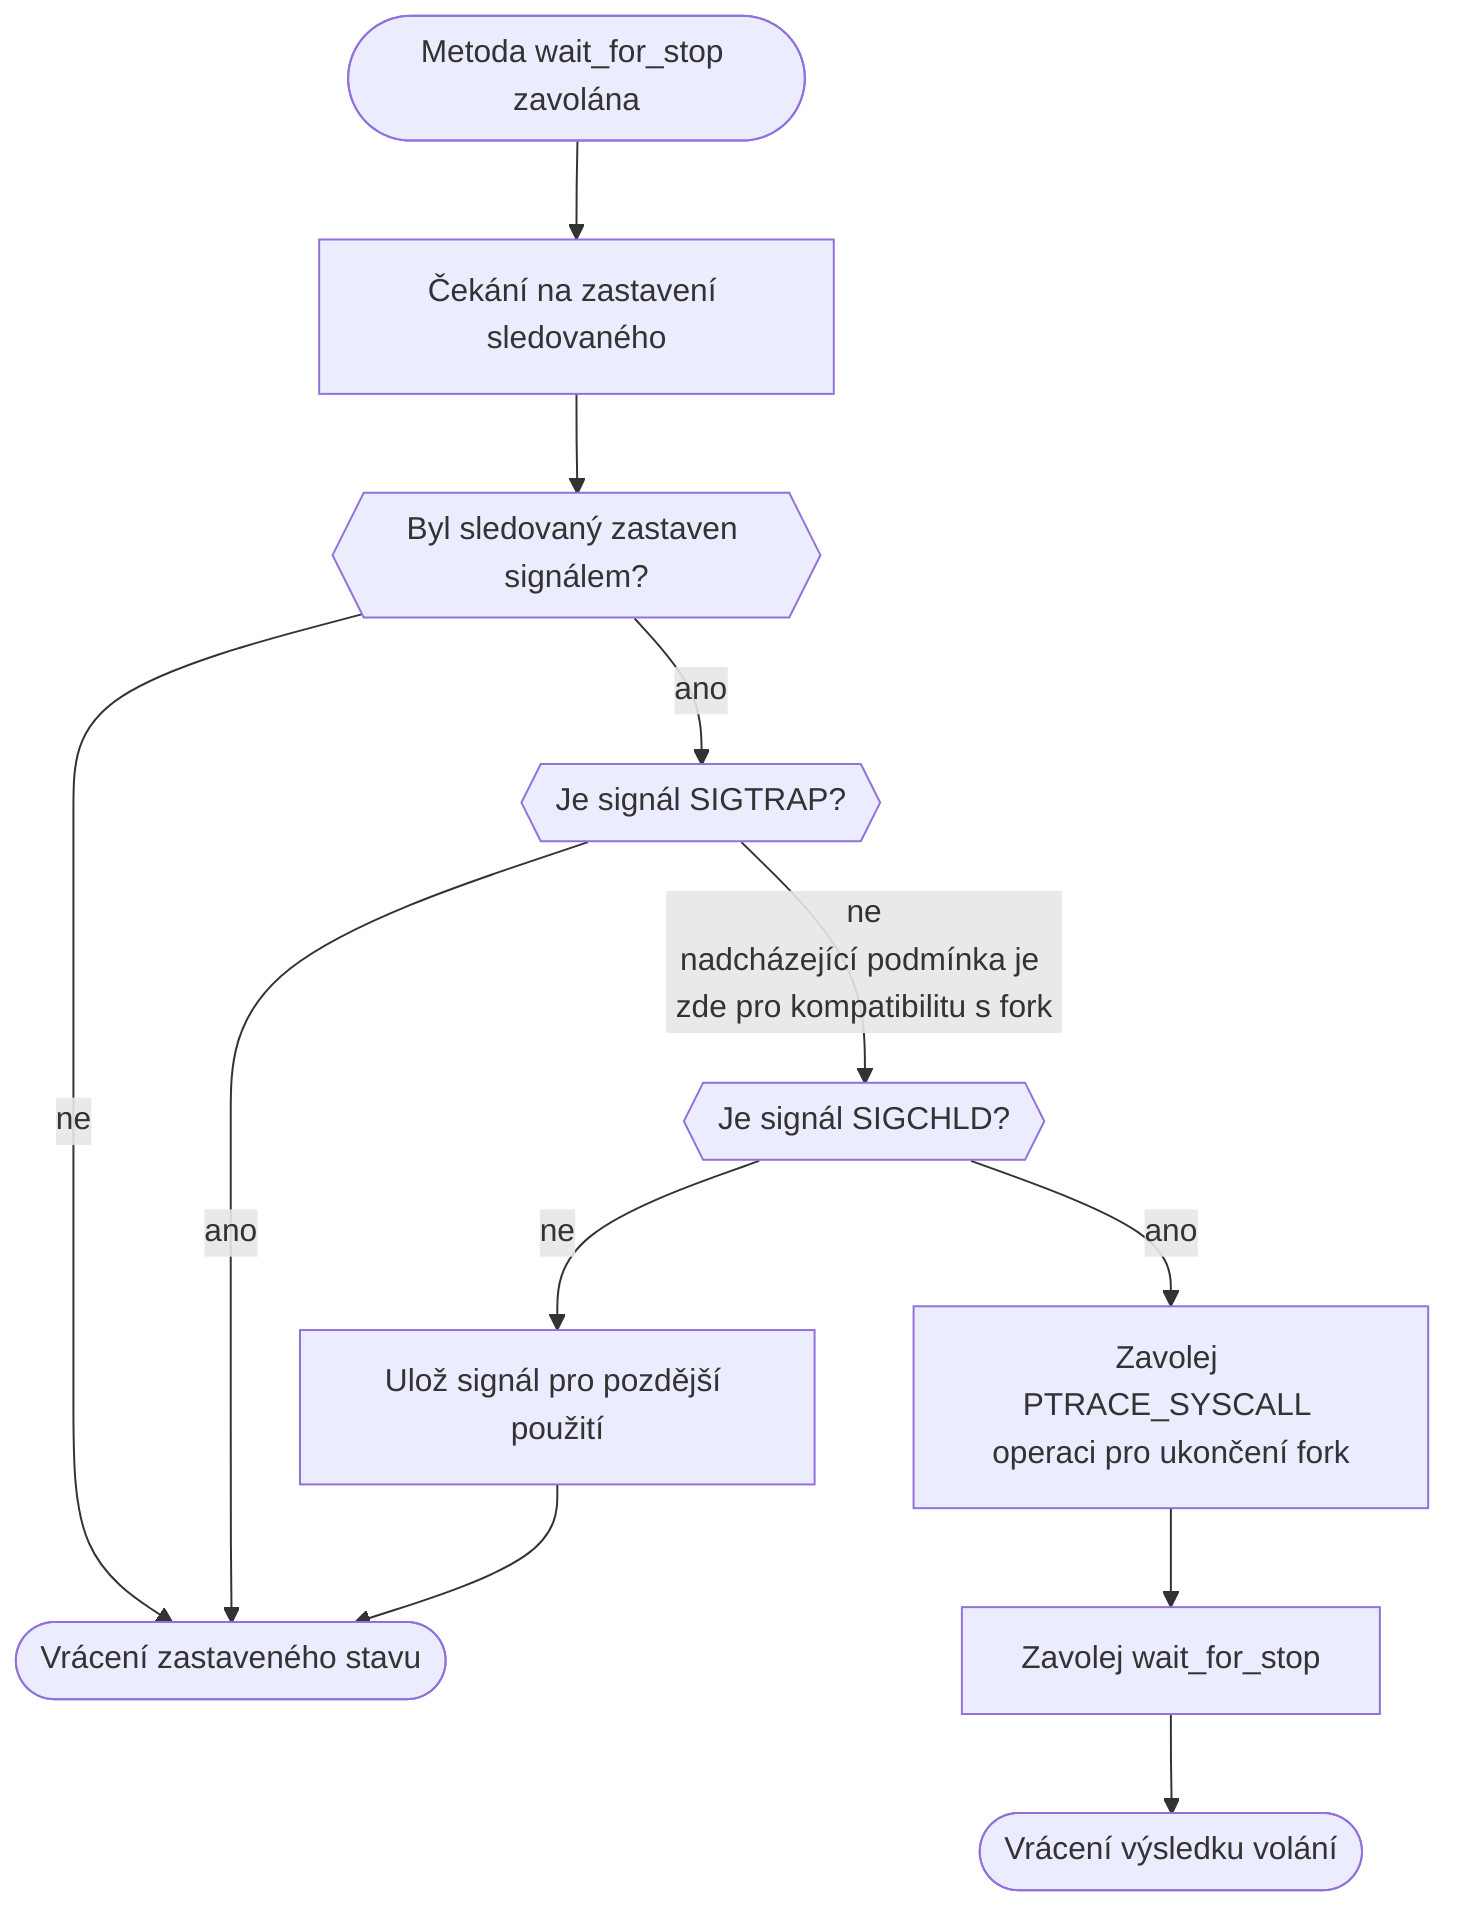 flowchart TD
  start_wait([Metoda wait_for_stop zavolána])
  start_wait --> waiting[Čekání na zastavení sledovaného]
  waiting --> has_signal{{Byl sledovaný zastaven signálem?}}
  
  has_signal -- ne --> end_wait([Vrácení zastaveného stavu])
  has_signal -- ano --> is_sigtrap{{Je signál SIGTRAP?}}
  is_sigtrap -- ano --> end_wait

  is_sigtrap -- ne<br>nadcházející podmínka je zde pro kompatibilitu s fork --> is_sigchld{{Je signál SIGCHLD?}}
  is_sigchld -- ne --> store_signal[Ulož signál pro pozdější použití]
  store_signal --> end_wait

  is_sigchld -- ano --> call_syscall[Zavolej PTRACE_SYSCALL operaci pro ukončení fork]
  call_syscall --> call_wait[Zavolej wait_for_stop]
  call_wait --> end_rec_wait([Vrácení výsledku volání])